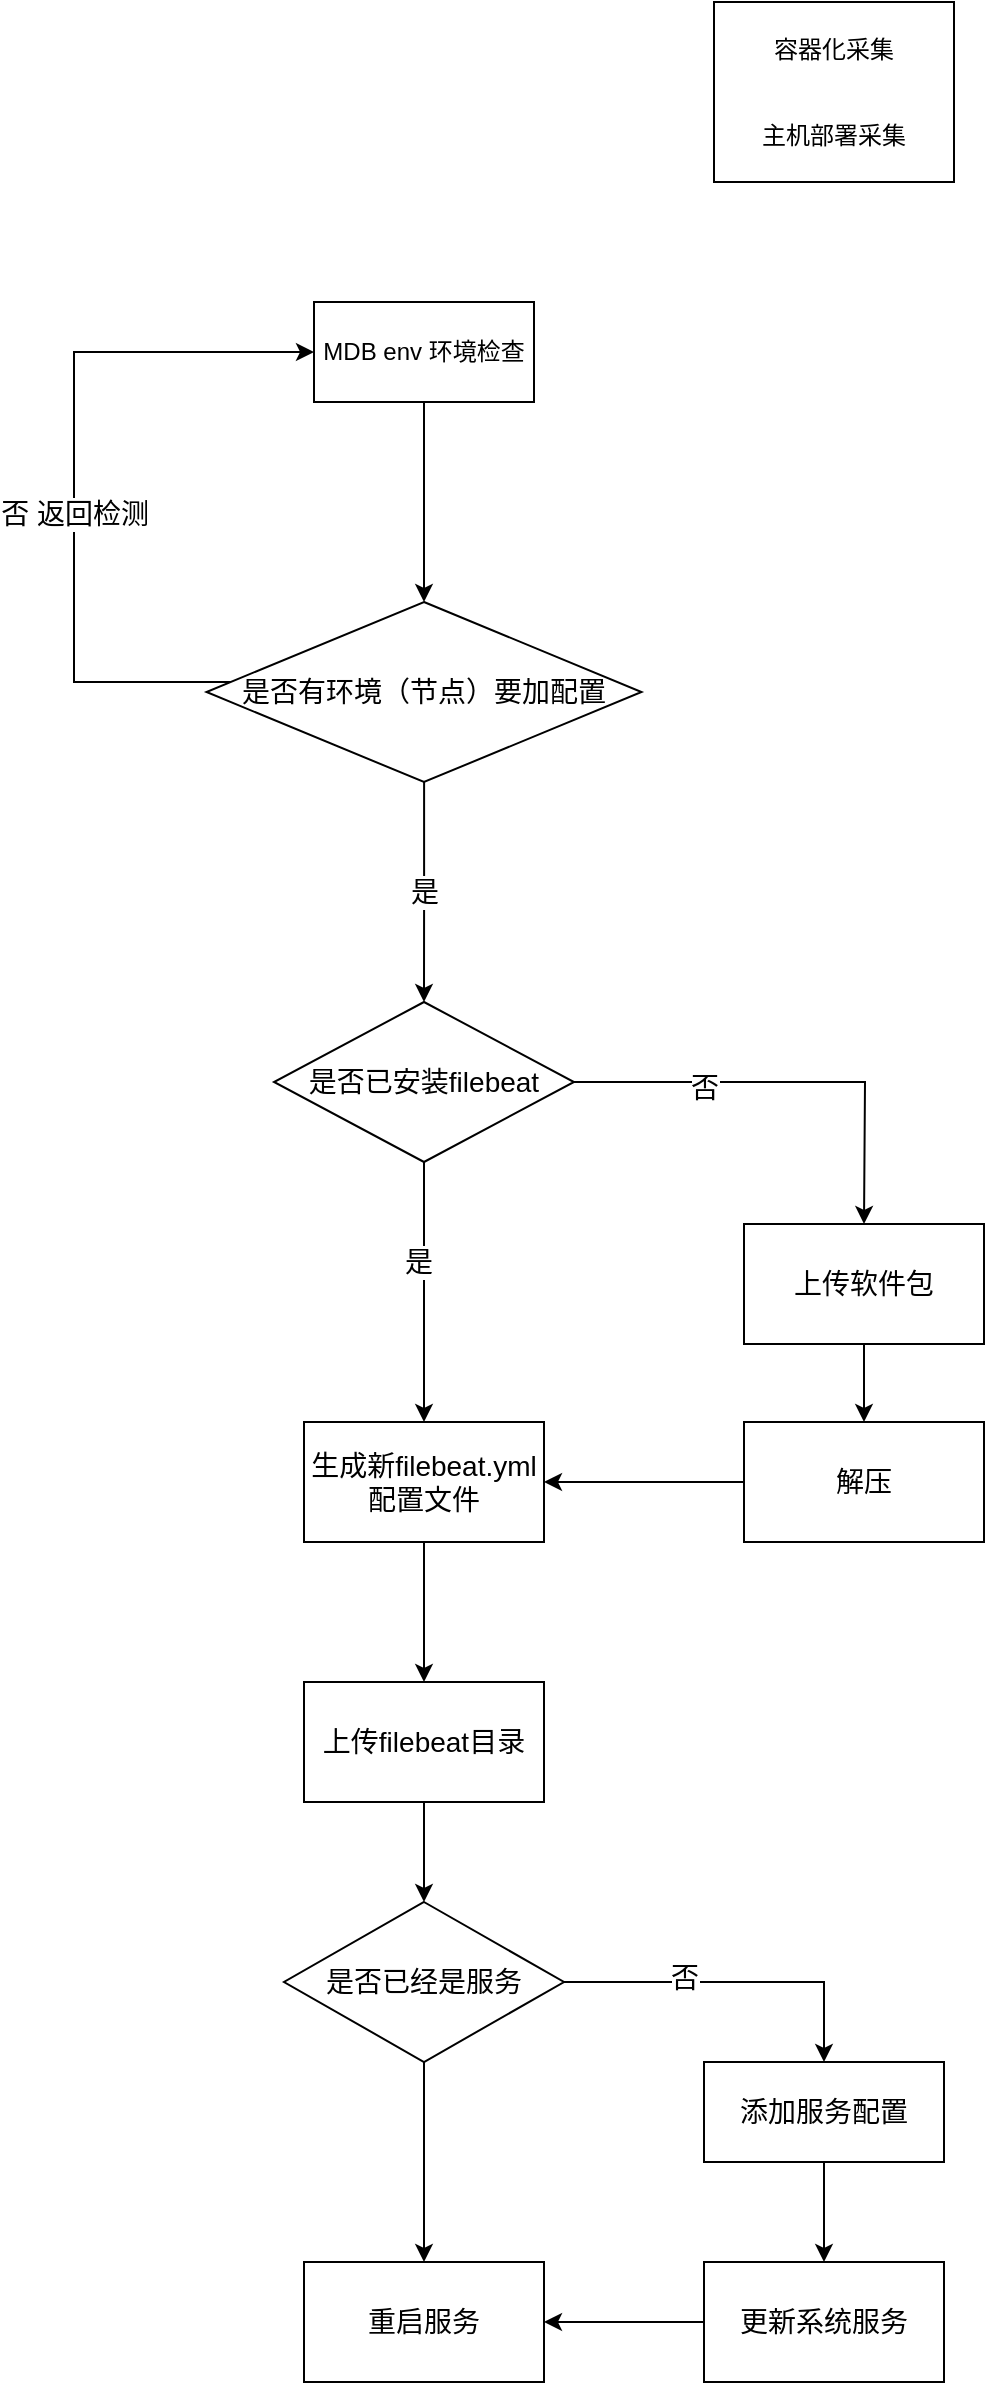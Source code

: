 <mxfile version="20.4.1" type="github">
  <diagram id="cKEFHMUjiqopljUC_EgE" name="Page-1">
    <mxGraphModel dx="1317" dy="1798" grid="1" gridSize="10" guides="1" tooltips="1" connect="1" arrows="1" fold="1" page="1" pageScale="1" pageWidth="827" pageHeight="1169" math="0" shadow="0">
      <root>
        <mxCell id="0" />
        <mxCell id="1" parent="0" />
        <mxCell id="iTW2oAXgUfm2QirYyq5k-45" style="edgeStyle=orthogonalEdgeStyle;rounded=0;orthogonalLoop=1;jettySize=auto;html=1;entryX=0.5;entryY=0;entryDx=0;entryDy=0;fontSize=14;" parent="1" source="iTW2oAXgUfm2QirYyq5k-1" target="iTW2oAXgUfm2QirYyq5k-44" edge="1">
          <mxGeometry relative="1" as="geometry" />
        </mxCell>
        <mxCell id="iTW2oAXgUfm2QirYyq5k-1" value="MDB env 环境检查" style="rounded=0;whiteSpace=wrap;html=1;" parent="1" vertex="1">
          <mxGeometry x="350" y="-60" width="110" height="50" as="geometry" />
        </mxCell>
        <mxCell id="iTW2oAXgUfm2QirYyq5k-7" style="edgeStyle=orthogonalEdgeStyle;rounded=0;orthogonalLoop=1;jettySize=auto;html=1;fontSize=14;" parent="1" source="iTW2oAXgUfm2QirYyq5k-3" edge="1">
          <mxGeometry relative="1" as="geometry">
            <mxPoint x="625" y="401" as="targetPoint" />
            <mxPoint x="550.0" y="331.0" as="sourcePoint" />
          </mxGeometry>
        </mxCell>
        <mxCell id="iTW2oAXgUfm2QirYyq5k-8" value="否" style="edgeLabel;html=1;align=center;verticalAlign=middle;resizable=0;points=[];fontSize=14;" parent="iTW2oAXgUfm2QirYyq5k-7" vertex="1" connectable="0">
          <mxGeometry x="-0.402" y="-3" relative="1" as="geometry">
            <mxPoint as="offset" />
          </mxGeometry>
        </mxCell>
        <mxCell id="iTW2oAXgUfm2QirYyq5k-49" style="edgeStyle=orthogonalEdgeStyle;rounded=0;orthogonalLoop=1;jettySize=auto;html=1;fontSize=14;" parent="1" source="iTW2oAXgUfm2QirYyq5k-3" target="iTW2oAXgUfm2QirYyq5k-18" edge="1">
          <mxGeometry relative="1" as="geometry" />
        </mxCell>
        <mxCell id="iTW2oAXgUfm2QirYyq5k-63" value="是" style="edgeLabel;html=1;align=center;verticalAlign=middle;resizable=0;points=[];fontSize=14;" parent="iTW2oAXgUfm2QirYyq5k-49" vertex="1" connectable="0">
          <mxGeometry x="-0.229" y="-3" relative="1" as="geometry">
            <mxPoint as="offset" />
          </mxGeometry>
        </mxCell>
        <mxCell id="iTW2oAXgUfm2QirYyq5k-3" value="是否已安装filebeat" style="rhombus;whiteSpace=wrap;html=1;fontSize=14;" parent="1" vertex="1">
          <mxGeometry x="330" y="290" width="150" height="80" as="geometry" />
        </mxCell>
        <mxCell id="iTW2oAXgUfm2QirYyq5k-62" style="edgeStyle=orthogonalEdgeStyle;rounded=0;orthogonalLoop=1;jettySize=auto;html=1;fontSize=14;" parent="1" source="iTW2oAXgUfm2QirYyq5k-16" target="iTW2oAXgUfm2QirYyq5k-24" edge="1">
          <mxGeometry relative="1" as="geometry" />
        </mxCell>
        <mxCell id="iTW2oAXgUfm2QirYyq5k-16" value="上传软件包" style="rounded=0;whiteSpace=wrap;html=1;fontSize=14;" parent="1" vertex="1">
          <mxGeometry x="565" y="401" width="120" height="60" as="geometry" />
        </mxCell>
        <mxCell id="iTW2oAXgUfm2QirYyq5k-61" style="edgeStyle=orthogonalEdgeStyle;rounded=0;orthogonalLoop=1;jettySize=auto;html=1;fontSize=14;" parent="1" source="iTW2oAXgUfm2QirYyq5k-18" target="iTW2oAXgUfm2QirYyq5k-20" edge="1">
          <mxGeometry relative="1" as="geometry" />
        </mxCell>
        <mxCell id="iTW2oAXgUfm2QirYyq5k-18" value="生成新filebeat.yml配置文件" style="rounded=0;whiteSpace=wrap;html=1;fontSize=14;" parent="1" vertex="1">
          <mxGeometry x="345" y="500" width="120" height="60" as="geometry" />
        </mxCell>
        <mxCell id="iTW2oAXgUfm2QirYyq5k-60" style="edgeStyle=orthogonalEdgeStyle;rounded=0;orthogonalLoop=1;jettySize=auto;html=1;fontSize=14;" parent="1" source="iTW2oAXgUfm2QirYyq5k-20" target="iTW2oAXgUfm2QirYyq5k-31" edge="1">
          <mxGeometry relative="1" as="geometry" />
        </mxCell>
        <mxCell id="iTW2oAXgUfm2QirYyq5k-20" value="上传filebeat目录" style="rounded=0;whiteSpace=wrap;html=1;fontSize=14;" parent="1" vertex="1">
          <mxGeometry x="345" y="630" width="120" height="60" as="geometry" />
        </mxCell>
        <mxCell id="iTW2oAXgUfm2QirYyq5k-50" style="edgeStyle=orthogonalEdgeStyle;rounded=0;orthogonalLoop=1;jettySize=auto;html=1;entryX=1;entryY=0.5;entryDx=0;entryDy=0;fontSize=14;" parent="1" source="iTW2oAXgUfm2QirYyq5k-24" target="iTW2oAXgUfm2QirYyq5k-18" edge="1">
          <mxGeometry relative="1" as="geometry" />
        </mxCell>
        <mxCell id="iTW2oAXgUfm2QirYyq5k-24" value="解压" style="rounded=0;whiteSpace=wrap;html=1;fontSize=14;" parent="1" vertex="1">
          <mxGeometry x="565" y="500" width="120" height="60" as="geometry" />
        </mxCell>
        <mxCell id="iTW2oAXgUfm2QirYyq5k-53" style="edgeStyle=orthogonalEdgeStyle;rounded=0;orthogonalLoop=1;jettySize=auto;html=1;exitX=1;exitY=0.5;exitDx=0;exitDy=0;entryX=0.5;entryY=0;entryDx=0;entryDy=0;fontSize=14;" parent="1" source="iTW2oAXgUfm2QirYyq5k-31" target="iTW2oAXgUfm2QirYyq5k-35" edge="1">
          <mxGeometry relative="1" as="geometry">
            <mxPoint x="530.0" y="780" as="sourcePoint" />
          </mxGeometry>
        </mxCell>
        <mxCell id="iTW2oAXgUfm2QirYyq5k-56" value="否" style="edgeLabel;html=1;align=center;verticalAlign=middle;resizable=0;points=[];fontSize=14;" parent="iTW2oAXgUfm2QirYyq5k-53" vertex="1" connectable="0">
          <mxGeometry x="-0.299" y="2" relative="1" as="geometry">
            <mxPoint as="offset" />
          </mxGeometry>
        </mxCell>
        <mxCell id="iTW2oAXgUfm2QirYyq5k-58" style="edgeStyle=orthogonalEdgeStyle;rounded=0;orthogonalLoop=1;jettySize=auto;html=1;fontSize=14;" parent="1" source="iTW2oAXgUfm2QirYyq5k-31" target="iTW2oAXgUfm2QirYyq5k-34" edge="1">
          <mxGeometry relative="1" as="geometry" />
        </mxCell>
        <mxCell id="iTW2oAXgUfm2QirYyq5k-31" value="&lt;span style=&quot;&quot;&gt;是否已经是服务&lt;/span&gt;" style="rhombus;whiteSpace=wrap;html=1;fontSize=14;" parent="1" vertex="1">
          <mxGeometry x="335" y="740" width="140" height="80" as="geometry" />
        </mxCell>
        <mxCell id="iTW2oAXgUfm2QirYyq5k-34" value="重启服务" style="rounded=0;whiteSpace=wrap;html=1;fontSize=14;" parent="1" vertex="1">
          <mxGeometry x="345" y="920" width="120" height="60" as="geometry" />
        </mxCell>
        <mxCell id="iTW2oAXgUfm2QirYyq5k-38" style="edgeStyle=orthogonalEdgeStyle;rounded=0;orthogonalLoop=1;jettySize=auto;html=1;entryX=0.5;entryY=0;entryDx=0;entryDy=0;fontSize=14;" parent="1" source="iTW2oAXgUfm2QirYyq5k-35" target="iTW2oAXgUfm2QirYyq5k-37" edge="1">
          <mxGeometry relative="1" as="geometry" />
        </mxCell>
        <mxCell id="iTW2oAXgUfm2QirYyq5k-35" value="添加服务配置" style="rounded=0;whiteSpace=wrap;html=1;fontSize=14;" parent="1" vertex="1">
          <mxGeometry x="545" y="820" width="120" height="50" as="geometry" />
        </mxCell>
        <mxCell id="iTW2oAXgUfm2QirYyq5k-59" style="edgeStyle=orthogonalEdgeStyle;rounded=0;orthogonalLoop=1;jettySize=auto;html=1;fontSize=14;" parent="1" source="iTW2oAXgUfm2QirYyq5k-37" target="iTW2oAXgUfm2QirYyq5k-34" edge="1">
          <mxGeometry relative="1" as="geometry">
            <mxPoint x="520.0" y="950" as="targetPoint" />
          </mxGeometry>
        </mxCell>
        <mxCell id="iTW2oAXgUfm2QirYyq5k-37" value="更新系统服务" style="rounded=0;whiteSpace=wrap;html=1;fontSize=14;" parent="1" vertex="1">
          <mxGeometry x="545" y="920" width="120" height="60" as="geometry" />
        </mxCell>
        <mxCell id="iTW2oAXgUfm2QirYyq5k-46" value="是" style="edgeStyle=orthogonalEdgeStyle;rounded=0;orthogonalLoop=1;jettySize=auto;html=1;fontSize=14;" parent="1" source="iTW2oAXgUfm2QirYyq5k-44" target="iTW2oAXgUfm2QirYyq5k-3" edge="1">
          <mxGeometry relative="1" as="geometry" />
        </mxCell>
        <mxCell id="iTW2oAXgUfm2QirYyq5k-47" style="edgeStyle=orthogonalEdgeStyle;rounded=0;orthogonalLoop=1;jettySize=auto;html=1;entryX=0;entryY=0.5;entryDx=0;entryDy=0;fontSize=14;" parent="1" source="iTW2oAXgUfm2QirYyq5k-44" target="iTW2oAXgUfm2QirYyq5k-1" edge="1">
          <mxGeometry relative="1" as="geometry">
            <Array as="points">
              <mxPoint x="230" y="130" />
              <mxPoint x="230" y="-35" />
            </Array>
          </mxGeometry>
        </mxCell>
        <mxCell id="iTW2oAXgUfm2QirYyq5k-48" value="否 返回检测" style="edgeLabel;html=1;align=center;verticalAlign=middle;resizable=0;points=[];fontSize=14;" parent="iTW2oAXgUfm2QirYyq5k-47" vertex="1" connectable="0">
          <mxGeometry x="-0.106" relative="1" as="geometry">
            <mxPoint as="offset" />
          </mxGeometry>
        </mxCell>
        <mxCell id="iTW2oAXgUfm2QirYyq5k-44" value="是否有环境（节点）要加配置" style="rhombus;whiteSpace=wrap;html=1;fontSize=14;" parent="1" vertex="1">
          <mxGeometry x="296.25" y="90" width="217.5" height="90" as="geometry" />
        </mxCell>
        <mxCell id="ewY_Jd3Cqe6iR-cpIsPX-1" value="容器化采集&lt;br&gt;&lt;br&gt;&lt;br&gt;主机部署采集&lt;br&gt;" style="whiteSpace=wrap;html=1;" parent="1" vertex="1">
          <mxGeometry x="550" y="-210" width="120" height="90" as="geometry" />
        </mxCell>
      </root>
    </mxGraphModel>
  </diagram>
</mxfile>
